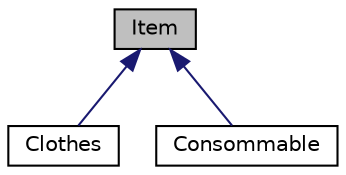 digraph "Item"
{
  edge [fontname="Helvetica",fontsize="10",labelfontname="Helvetica",labelfontsize="10"];
  node [fontname="Helvetica",fontsize="10",shape=record];
  Node0 [label="Item",height=0.2,width=0.4,color="black", fillcolor="grey75", style="filled", fontcolor="black"];
  Node0 -> Node1 [dir="back",color="midnightblue",fontsize="10",style="solid",fontname="Helvetica"];
  Node1 [label="Clothes",height=0.2,width=0.4,color="black", fillcolor="white", style="filled",URL="$classClothes.html",tooltip="Un Clothes est un vetement que peut porter le polytama. "];
  Node0 -> Node2 [dir="back",color="midnightblue",fontsize="10",style="solid",fontname="Helvetica"];
  Node2 [label="Consommable",height=0.2,width=0.4,color="black", fillcolor="white", style="filled",URL="$classConsommable.html",tooltip="Un Consommable est une denree alimentaire. "];
}
